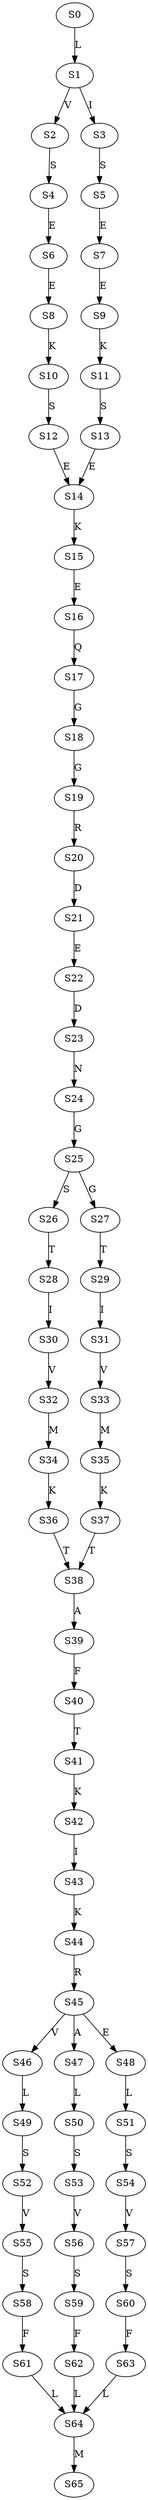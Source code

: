 strict digraph  {
	S0 -> S1 [ label = L ];
	S1 -> S2 [ label = V ];
	S1 -> S3 [ label = I ];
	S2 -> S4 [ label = S ];
	S3 -> S5 [ label = S ];
	S4 -> S6 [ label = E ];
	S5 -> S7 [ label = E ];
	S6 -> S8 [ label = E ];
	S7 -> S9 [ label = E ];
	S8 -> S10 [ label = K ];
	S9 -> S11 [ label = K ];
	S10 -> S12 [ label = S ];
	S11 -> S13 [ label = S ];
	S12 -> S14 [ label = E ];
	S13 -> S14 [ label = E ];
	S14 -> S15 [ label = K ];
	S15 -> S16 [ label = E ];
	S16 -> S17 [ label = Q ];
	S17 -> S18 [ label = G ];
	S18 -> S19 [ label = G ];
	S19 -> S20 [ label = R ];
	S20 -> S21 [ label = D ];
	S21 -> S22 [ label = E ];
	S22 -> S23 [ label = D ];
	S23 -> S24 [ label = N ];
	S24 -> S25 [ label = G ];
	S25 -> S26 [ label = S ];
	S25 -> S27 [ label = G ];
	S26 -> S28 [ label = T ];
	S27 -> S29 [ label = T ];
	S28 -> S30 [ label = I ];
	S29 -> S31 [ label = I ];
	S30 -> S32 [ label = V ];
	S31 -> S33 [ label = V ];
	S32 -> S34 [ label = M ];
	S33 -> S35 [ label = M ];
	S34 -> S36 [ label = K ];
	S35 -> S37 [ label = K ];
	S36 -> S38 [ label = T ];
	S37 -> S38 [ label = T ];
	S38 -> S39 [ label = A ];
	S39 -> S40 [ label = F ];
	S40 -> S41 [ label = T ];
	S41 -> S42 [ label = K ];
	S42 -> S43 [ label = I ];
	S43 -> S44 [ label = K ];
	S44 -> S45 [ label = R ];
	S45 -> S46 [ label = V ];
	S45 -> S47 [ label = A ];
	S45 -> S48 [ label = E ];
	S46 -> S49 [ label = L ];
	S47 -> S50 [ label = L ];
	S48 -> S51 [ label = L ];
	S49 -> S52 [ label = S ];
	S50 -> S53 [ label = S ];
	S51 -> S54 [ label = S ];
	S52 -> S55 [ label = V ];
	S53 -> S56 [ label = V ];
	S54 -> S57 [ label = V ];
	S55 -> S58 [ label = S ];
	S56 -> S59 [ label = S ];
	S57 -> S60 [ label = S ];
	S58 -> S61 [ label = F ];
	S59 -> S62 [ label = F ];
	S60 -> S63 [ label = F ];
	S61 -> S64 [ label = L ];
	S62 -> S64 [ label = L ];
	S63 -> S64 [ label = L ];
	S64 -> S65 [ label = M ];
}

